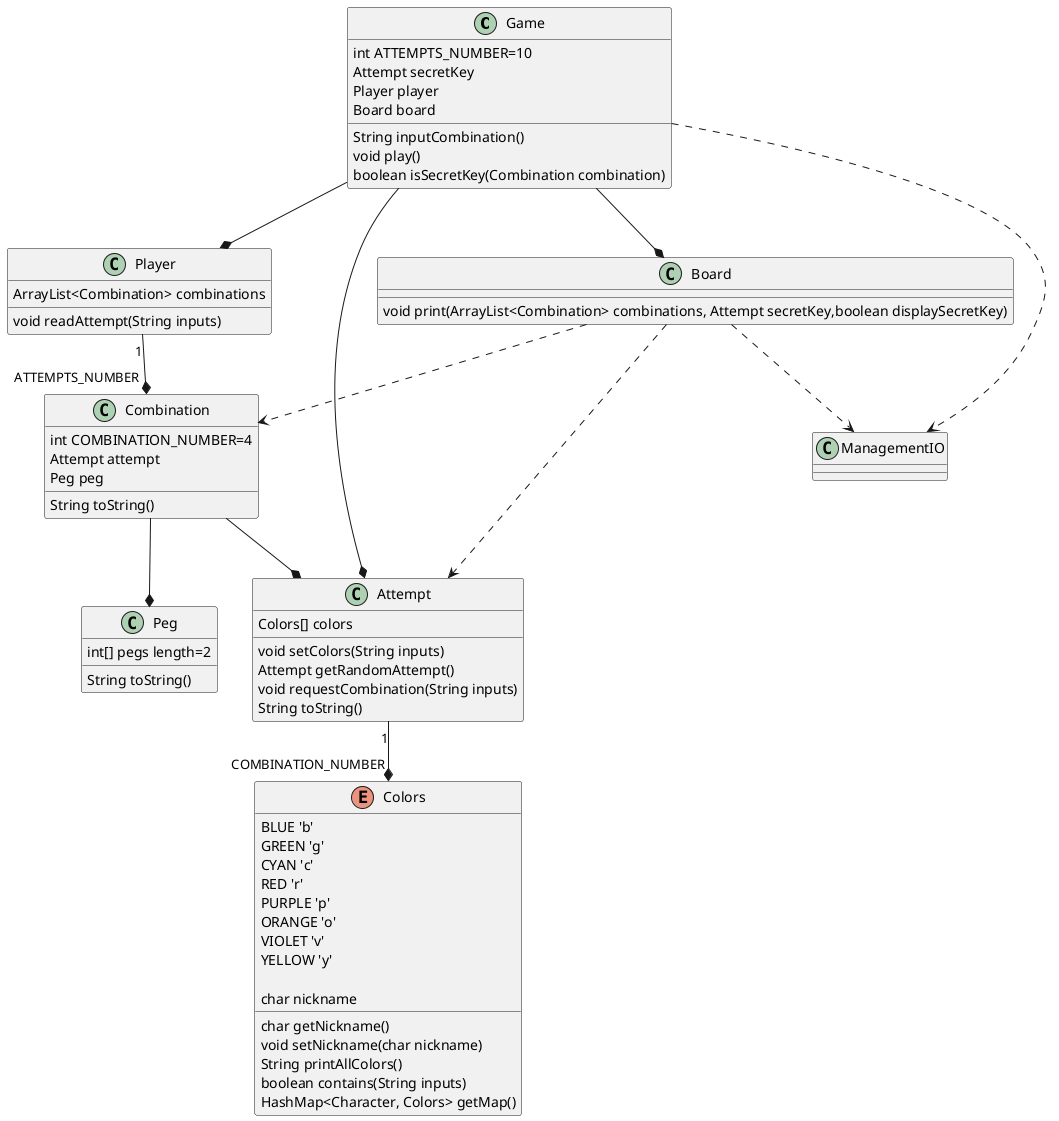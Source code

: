 @@startuml
class Game {
    int ATTEMPTS_NUMBER=10
    Attempt secretKey
    Player player
    Board board

    String inputCombination()
    void play()
    boolean isSecretKey(Combination combination)
}

enum Colors {
    BLUE 'b'
    GREEN 'g'
    CYAN 'c'
    RED 'r'
    PURPLE 'p'
    ORANGE 'o'
    VIOLET 'v'
    YELLOW 'y'
    
    char nickname
    char getNickname()
    void setNickname(char nickname)
    String printAllColors()
    boolean contains(String inputs)
    HashMap<Character, Colors> getMap()
}

class Combination {
    int COMBINATION_NUMBER=4
    Attempt attempt
    Peg peg
    String toString()
}

class Attempt { 
    Colors[] colors
    void setColors(String inputs)
    Attempt getRandomAttempt()
    void requestCombination(String inputs)
    String toString()
}

Class Peg {
    int[] pegs length=2
    String toString()
}

class Player {
    ArrayList<Combination> combinations
    void readAttempt(String inputs)
}

class Board {
    void print(ArrayList<Combination> combinations, Attempt secretKey,boolean displaySecretKey)
}

class ManagementIO {
}

Game --* Attempt
Game --* Player
Game --* Board
Attempt "1" --* "COMBINATION_NUMBER" Colors 
Combination --* Attempt
Combination --* Peg
Player "1" --* "ATTEMPTS_NUMBER" Combination
Board ..> Combination
Board ..> Attempt
Game ..> ManagementIO
Board ..> ManagementIO
@@enduml
